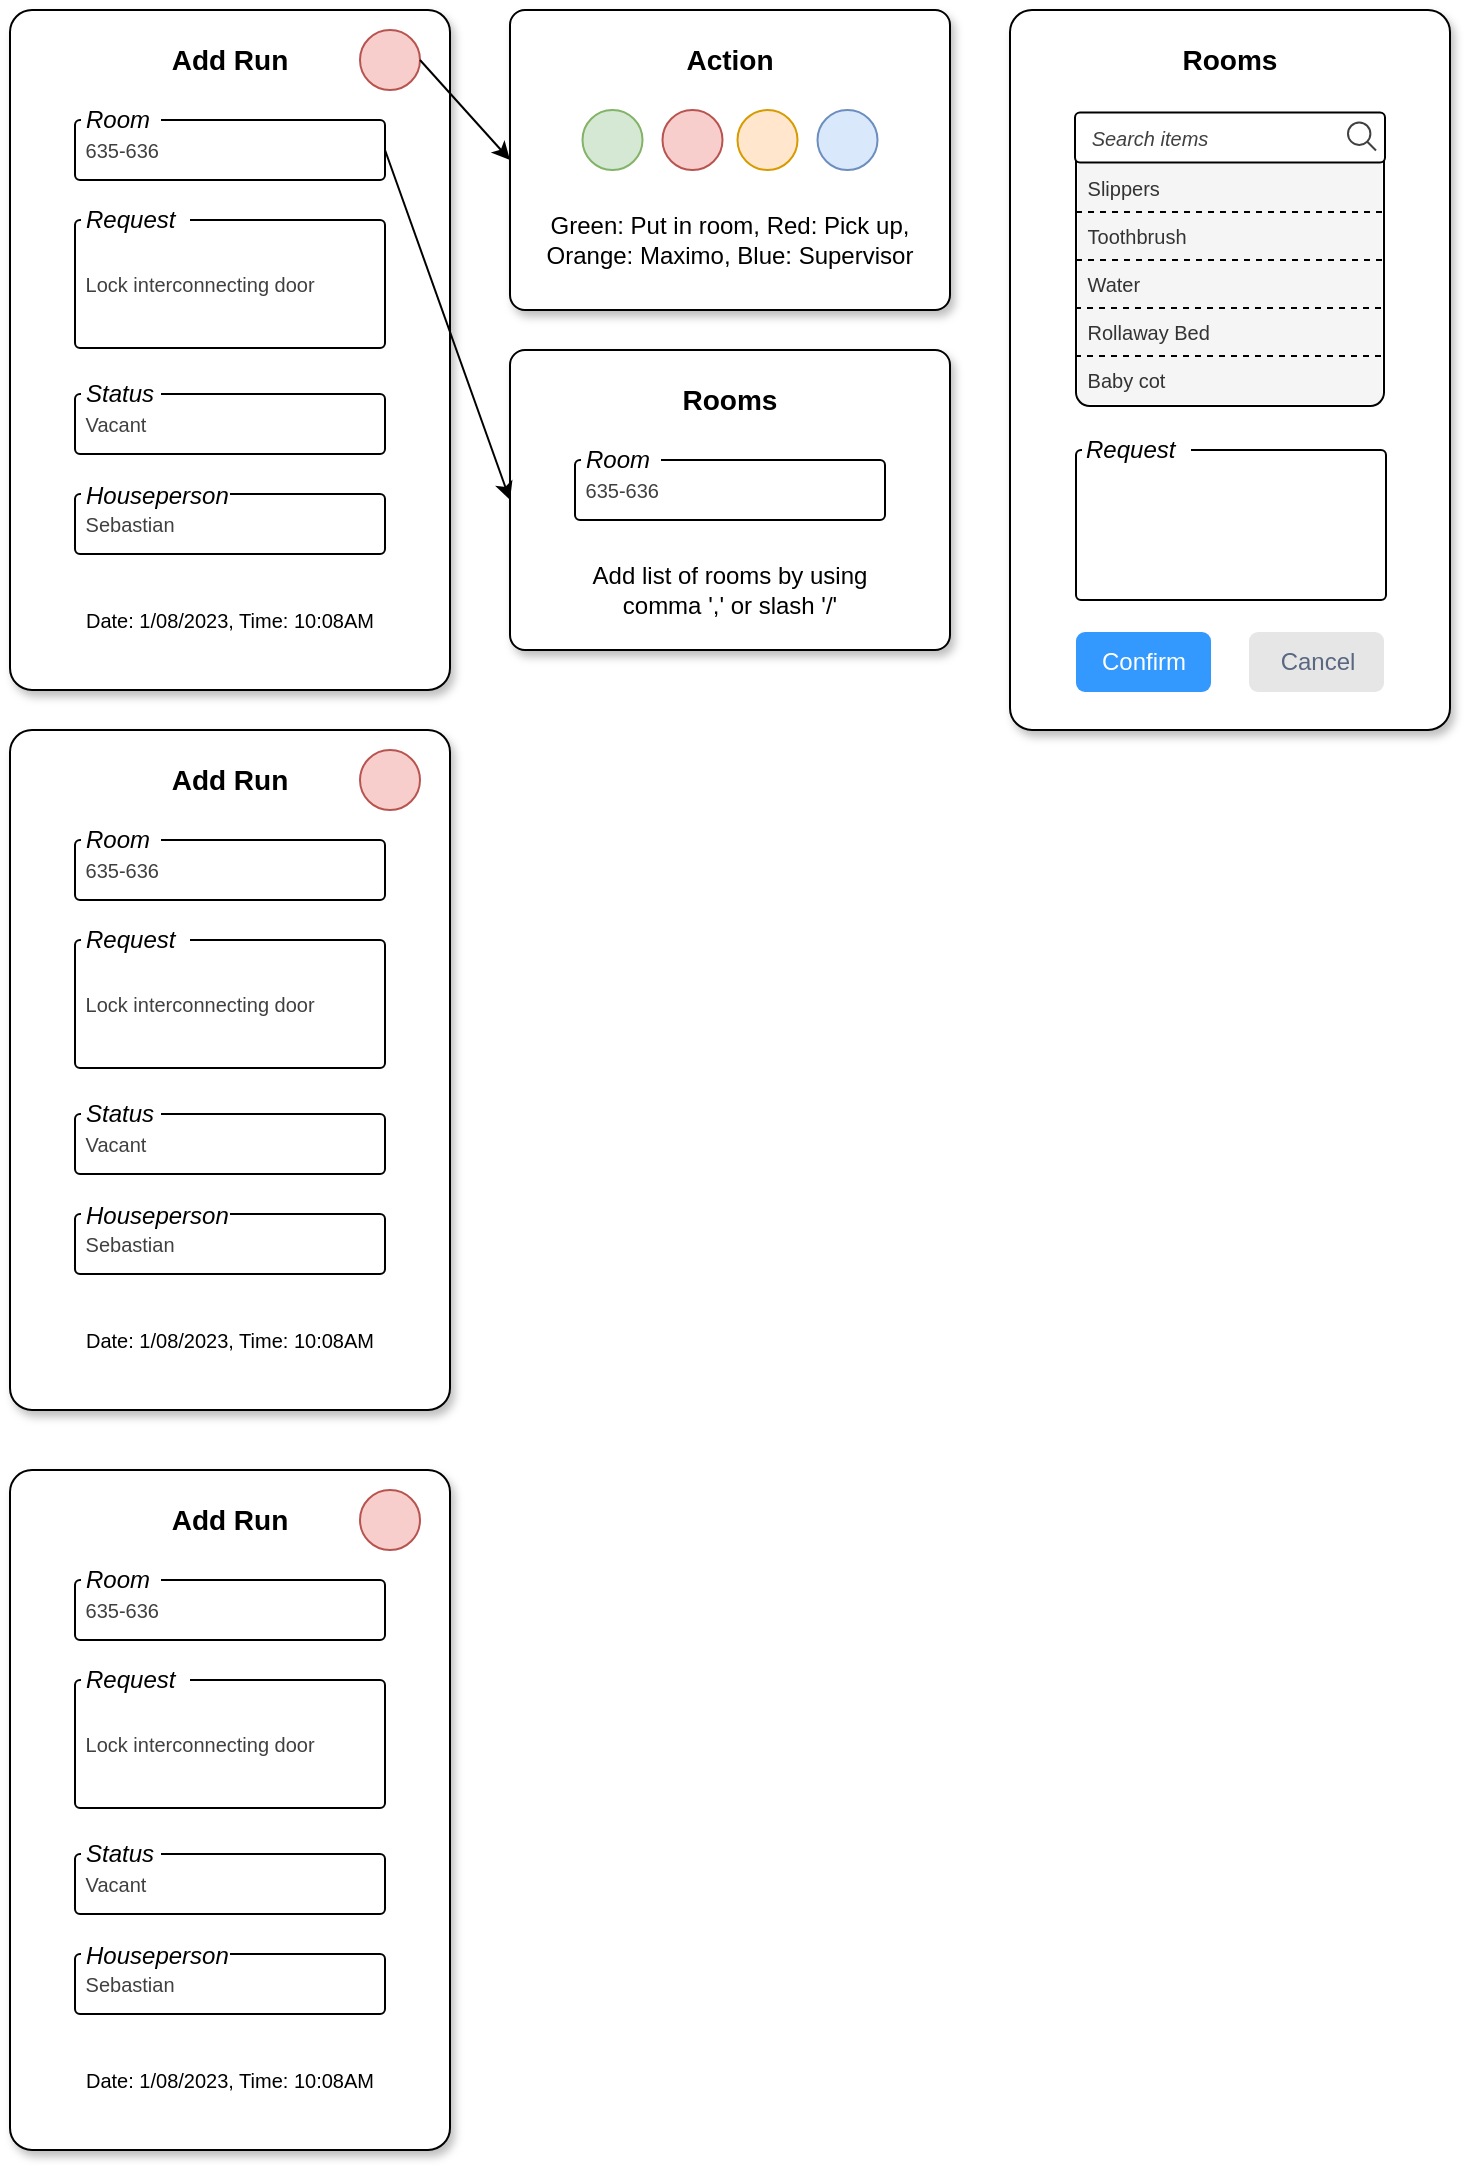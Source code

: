 <mxfile version="21.6.6" type="github">
  <diagram name="Page-1" id="ZM7KwN15TKdwrF_smxBT">
    <mxGraphModel dx="823" dy="513" grid="1" gridSize="10" guides="1" tooltips="1" connect="1" arrows="1" fold="1" page="1" pageScale="1" pageWidth="850" pageHeight="1100" math="0" shadow="0">
      <root>
        <mxCell id="0" />
        <mxCell id="1" parent="0" />
        <mxCell id="_Z4h8GkDupGTbP3zN5XG-1" value="" style="rounded=1;whiteSpace=wrap;html=1;arcSize=5;glass=0;shadow=1;" vertex="1" parent="1">
          <mxGeometry x="40" y="40" width="220" height="340" as="geometry" />
        </mxCell>
        <mxCell id="_Z4h8GkDupGTbP3zN5XG-2" value="Add Run" style="text;html=1;strokeColor=none;fillColor=none;align=center;verticalAlign=middle;whiteSpace=wrap;rounded=0;fontStyle=1;fontSize=14;" vertex="1" parent="1">
          <mxGeometry x="110" y="50" width="80" height="30" as="geometry" />
        </mxCell>
        <mxCell id="_Z4h8GkDupGTbP3zN5XG-3" value="&amp;nbsp;635-636" style="rounded=1;whiteSpace=wrap;html=1;arcSize=5;absoluteArcSize=1;align=left;fontColor=#404040;fontSize=10;" vertex="1" parent="1">
          <mxGeometry x="72.5" y="95" width="155" height="30" as="geometry" />
        </mxCell>
        <mxCell id="_Z4h8GkDupGTbP3zN5XG-5" value="Room" style="text;html=1;strokeColor=none;fillColor=default;align=left;verticalAlign=middle;whiteSpace=wrap;rounded=0;fontStyle=2" vertex="1" parent="1">
          <mxGeometry x="75.5" y="90" width="40" height="10" as="geometry" />
        </mxCell>
        <mxCell id="_Z4h8GkDupGTbP3zN5XG-6" value="&amp;nbsp;Lock interconnecting door" style="rounded=1;whiteSpace=wrap;html=1;arcSize=5;absoluteArcSize=1;align=left;verticalAlign=middle;fontColor=#404040;fontSize=10;" vertex="1" parent="1">
          <mxGeometry x="72.5" y="145" width="155" height="64" as="geometry" />
        </mxCell>
        <mxCell id="_Z4h8GkDupGTbP3zN5XG-7" value="Request" style="text;html=1;strokeColor=none;fillColor=default;align=left;verticalAlign=middle;whiteSpace=wrap;rounded=0;fontStyle=2" vertex="1" parent="1">
          <mxGeometry x="75.5" y="140" width="54.5" height="10" as="geometry" />
        </mxCell>
        <mxCell id="_Z4h8GkDupGTbP3zN5XG-8" value="&amp;nbsp;Vacant" style="rounded=1;whiteSpace=wrap;html=1;arcSize=5;absoluteArcSize=1;align=left;fontColor=#404040;fontSize=10;" vertex="1" parent="1">
          <mxGeometry x="72.5" y="232" width="155" height="30" as="geometry" />
        </mxCell>
        <mxCell id="_Z4h8GkDupGTbP3zN5XG-9" value="Status" style="text;html=1;strokeColor=none;fillColor=default;align=left;verticalAlign=middle;whiteSpace=wrap;rounded=0;fontStyle=2" vertex="1" parent="1">
          <mxGeometry x="75.5" y="227" width="40" height="10" as="geometry" />
        </mxCell>
        <mxCell id="_Z4h8GkDupGTbP3zN5XG-10" value="&amp;nbsp;Sebastian" style="rounded=1;whiteSpace=wrap;html=1;arcSize=5;absoluteArcSize=1;align=left;fontColor=#404040;fontSize=10;" vertex="1" parent="1">
          <mxGeometry x="72.5" y="282" width="155" height="30" as="geometry" />
        </mxCell>
        <mxCell id="_Z4h8GkDupGTbP3zN5XG-11" value="Houseperson" style="text;html=1;strokeColor=none;fillColor=default;align=left;verticalAlign=middle;whiteSpace=wrap;rounded=0;fontStyle=2" vertex="1" parent="1">
          <mxGeometry x="75.5" y="276" width="74.5" height="13" as="geometry" />
        </mxCell>
        <mxCell id="_Z4h8GkDupGTbP3zN5XG-12" value="Date: 1/08/2023, Time: 10:08AM" style="text;html=1;strokeColor=none;fillColor=none;align=center;verticalAlign=middle;whiteSpace=wrap;rounded=0;fontSize=10;" vertex="1" parent="1">
          <mxGeometry x="55" y="330" width="190" height="30" as="geometry" />
        </mxCell>
        <mxCell id="_Z4h8GkDupGTbP3zN5XG-13" value="" style="ellipse;whiteSpace=wrap;html=1;aspect=fixed;fillColor=#f8cecc;strokeColor=#b85450;" vertex="1" parent="1">
          <mxGeometry x="215" y="50" width="30" height="30" as="geometry" />
        </mxCell>
        <mxCell id="_Z4h8GkDupGTbP3zN5XG-14" value="" style="rounded=1;whiteSpace=wrap;html=1;arcSize=5;glass=0;shadow=1;" vertex="1" parent="1">
          <mxGeometry x="40" y="400" width="220" height="340" as="geometry" />
        </mxCell>
        <mxCell id="_Z4h8GkDupGTbP3zN5XG-15" value="Add Run" style="text;html=1;strokeColor=none;fillColor=none;align=center;verticalAlign=middle;whiteSpace=wrap;rounded=0;fontStyle=1;fontSize=14;" vertex="1" parent="1">
          <mxGeometry x="110" y="410" width="80" height="30" as="geometry" />
        </mxCell>
        <mxCell id="_Z4h8GkDupGTbP3zN5XG-16" value="&amp;nbsp;635-636" style="rounded=1;whiteSpace=wrap;html=1;arcSize=5;absoluteArcSize=1;align=left;fontColor=#404040;fontSize=10;" vertex="1" parent="1">
          <mxGeometry x="72.5" y="455" width="155" height="30" as="geometry" />
        </mxCell>
        <mxCell id="_Z4h8GkDupGTbP3zN5XG-17" value="Room" style="text;html=1;strokeColor=none;fillColor=default;align=left;verticalAlign=middle;whiteSpace=wrap;rounded=0;fontStyle=2" vertex="1" parent="1">
          <mxGeometry x="75.5" y="450" width="40" height="10" as="geometry" />
        </mxCell>
        <mxCell id="_Z4h8GkDupGTbP3zN5XG-18" value="&amp;nbsp;Lock interconnecting door" style="rounded=1;whiteSpace=wrap;html=1;arcSize=5;absoluteArcSize=1;align=left;verticalAlign=middle;fontColor=#404040;fontSize=10;" vertex="1" parent="1">
          <mxGeometry x="72.5" y="505" width="155" height="64" as="geometry" />
        </mxCell>
        <mxCell id="_Z4h8GkDupGTbP3zN5XG-19" value="Request" style="text;html=1;strokeColor=none;fillColor=default;align=left;verticalAlign=middle;whiteSpace=wrap;rounded=0;fontStyle=2" vertex="1" parent="1">
          <mxGeometry x="75.5" y="500" width="54.5" height="10" as="geometry" />
        </mxCell>
        <mxCell id="_Z4h8GkDupGTbP3zN5XG-20" value="&amp;nbsp;Vacant" style="rounded=1;whiteSpace=wrap;html=1;arcSize=5;absoluteArcSize=1;align=left;fontColor=#404040;fontSize=10;" vertex="1" parent="1">
          <mxGeometry x="72.5" y="592" width="155" height="30" as="geometry" />
        </mxCell>
        <mxCell id="_Z4h8GkDupGTbP3zN5XG-21" value="Status" style="text;html=1;strokeColor=none;fillColor=default;align=left;verticalAlign=middle;whiteSpace=wrap;rounded=0;fontStyle=2" vertex="1" parent="1">
          <mxGeometry x="75.5" y="587" width="40" height="10" as="geometry" />
        </mxCell>
        <mxCell id="_Z4h8GkDupGTbP3zN5XG-22" value="&amp;nbsp;Sebastian" style="rounded=1;whiteSpace=wrap;html=1;arcSize=5;absoluteArcSize=1;align=left;fontColor=#404040;fontSize=10;" vertex="1" parent="1">
          <mxGeometry x="72.5" y="642" width="155" height="30" as="geometry" />
        </mxCell>
        <mxCell id="_Z4h8GkDupGTbP3zN5XG-23" value="Houseperson" style="text;html=1;strokeColor=none;fillColor=default;align=left;verticalAlign=middle;whiteSpace=wrap;rounded=0;fontStyle=2" vertex="1" parent="1">
          <mxGeometry x="75.5" y="636" width="74.5" height="13" as="geometry" />
        </mxCell>
        <mxCell id="_Z4h8GkDupGTbP3zN5XG-24" value="Date: 1/08/2023, Time: 10:08AM" style="text;html=1;strokeColor=none;fillColor=none;align=center;verticalAlign=middle;whiteSpace=wrap;rounded=0;fontSize=10;" vertex="1" parent="1">
          <mxGeometry x="55" y="690" width="190" height="30" as="geometry" />
        </mxCell>
        <mxCell id="_Z4h8GkDupGTbP3zN5XG-25" value="" style="ellipse;whiteSpace=wrap;html=1;aspect=fixed;fillColor=#f8cecc;strokeColor=#b85450;" vertex="1" parent="1">
          <mxGeometry x="215" y="410" width="30" height="30" as="geometry" />
        </mxCell>
        <mxCell id="_Z4h8GkDupGTbP3zN5XG-26" value="" style="rounded=1;whiteSpace=wrap;html=1;arcSize=5;glass=0;shadow=1;" vertex="1" parent="1">
          <mxGeometry x="40" y="770" width="220" height="340" as="geometry" />
        </mxCell>
        <mxCell id="_Z4h8GkDupGTbP3zN5XG-27" value="Add Run" style="text;html=1;strokeColor=none;fillColor=none;align=center;verticalAlign=middle;whiteSpace=wrap;rounded=0;fontStyle=1;fontSize=14;" vertex="1" parent="1">
          <mxGeometry x="110" y="780" width="80" height="30" as="geometry" />
        </mxCell>
        <mxCell id="_Z4h8GkDupGTbP3zN5XG-28" value="&amp;nbsp;635-636" style="rounded=1;whiteSpace=wrap;html=1;arcSize=5;absoluteArcSize=1;align=left;fontColor=#404040;fontSize=10;" vertex="1" parent="1">
          <mxGeometry x="72.5" y="825" width="155" height="30" as="geometry" />
        </mxCell>
        <mxCell id="_Z4h8GkDupGTbP3zN5XG-29" value="Room" style="text;html=1;strokeColor=none;fillColor=default;align=left;verticalAlign=middle;whiteSpace=wrap;rounded=0;fontStyle=2" vertex="1" parent="1">
          <mxGeometry x="75.5" y="820" width="40" height="10" as="geometry" />
        </mxCell>
        <mxCell id="_Z4h8GkDupGTbP3zN5XG-30" value="&amp;nbsp;Lock interconnecting door" style="rounded=1;whiteSpace=wrap;html=1;arcSize=5;absoluteArcSize=1;align=left;verticalAlign=middle;fontColor=#404040;fontSize=10;" vertex="1" parent="1">
          <mxGeometry x="72.5" y="875" width="155" height="64" as="geometry" />
        </mxCell>
        <mxCell id="_Z4h8GkDupGTbP3zN5XG-31" value="Request" style="text;html=1;strokeColor=none;fillColor=default;align=left;verticalAlign=middle;whiteSpace=wrap;rounded=0;fontStyle=2" vertex="1" parent="1">
          <mxGeometry x="75.5" y="870" width="54.5" height="10" as="geometry" />
        </mxCell>
        <mxCell id="_Z4h8GkDupGTbP3zN5XG-32" value="&amp;nbsp;Vacant" style="rounded=1;whiteSpace=wrap;html=1;arcSize=5;absoluteArcSize=1;align=left;fontColor=#404040;fontSize=10;" vertex="1" parent="1">
          <mxGeometry x="72.5" y="962" width="155" height="30" as="geometry" />
        </mxCell>
        <mxCell id="_Z4h8GkDupGTbP3zN5XG-33" value="Status" style="text;html=1;strokeColor=none;fillColor=default;align=left;verticalAlign=middle;whiteSpace=wrap;rounded=0;fontStyle=2" vertex="1" parent="1">
          <mxGeometry x="75.5" y="957" width="40" height="10" as="geometry" />
        </mxCell>
        <mxCell id="_Z4h8GkDupGTbP3zN5XG-34" value="&amp;nbsp;Sebastian" style="rounded=1;whiteSpace=wrap;html=1;arcSize=5;absoluteArcSize=1;align=left;fontColor=#404040;fontSize=10;" vertex="1" parent="1">
          <mxGeometry x="72.5" y="1012" width="155" height="30" as="geometry" />
        </mxCell>
        <mxCell id="_Z4h8GkDupGTbP3zN5XG-35" value="Houseperson" style="text;html=1;strokeColor=none;fillColor=default;align=left;verticalAlign=middle;whiteSpace=wrap;rounded=0;fontStyle=2" vertex="1" parent="1">
          <mxGeometry x="75.5" y="1006" width="74.5" height="13" as="geometry" />
        </mxCell>
        <mxCell id="_Z4h8GkDupGTbP3zN5XG-36" value="Date: 1/08/2023, Time: 10:08AM" style="text;html=1;strokeColor=none;fillColor=none;align=center;verticalAlign=middle;whiteSpace=wrap;rounded=0;fontSize=10;" vertex="1" parent="1">
          <mxGeometry x="55" y="1060" width="190" height="30" as="geometry" />
        </mxCell>
        <mxCell id="_Z4h8GkDupGTbP3zN5XG-37" value="" style="ellipse;whiteSpace=wrap;html=1;aspect=fixed;fillColor=#f8cecc;strokeColor=#b85450;" vertex="1" parent="1">
          <mxGeometry x="215" y="780" width="30" height="30" as="geometry" />
        </mxCell>
        <mxCell id="_Z4h8GkDupGTbP3zN5XG-38" value="" style="rounded=1;whiteSpace=wrap;html=1;arcSize=5;glass=0;shadow=1;" vertex="1" parent="1">
          <mxGeometry x="290" y="210" width="220" height="150" as="geometry" />
        </mxCell>
        <mxCell id="_Z4h8GkDupGTbP3zN5XG-39" value="Rooms" style="text;html=1;strokeColor=none;fillColor=none;align=center;verticalAlign=middle;whiteSpace=wrap;rounded=0;fontStyle=1;fontSize=14;" vertex="1" parent="1">
          <mxGeometry x="360" y="220" width="80" height="30" as="geometry" />
        </mxCell>
        <mxCell id="_Z4h8GkDupGTbP3zN5XG-51" value="&amp;nbsp;635-636" style="rounded=1;whiteSpace=wrap;html=1;arcSize=5;absoluteArcSize=1;align=left;fontColor=#404040;fontSize=10;" vertex="1" parent="1">
          <mxGeometry x="322.5" y="265" width="155" height="30" as="geometry" />
        </mxCell>
        <mxCell id="_Z4h8GkDupGTbP3zN5XG-50" value="" style="endArrow=classic;html=1;rounded=0;exitX=1;exitY=0.5;exitDx=0;exitDy=0;entryX=0;entryY=0.5;entryDx=0;entryDy=0;" edge="1" parent="1" source="_Z4h8GkDupGTbP3zN5XG-3" target="_Z4h8GkDupGTbP3zN5XG-38">
          <mxGeometry width="50" height="50" relative="1" as="geometry">
            <mxPoint x="310" y="330" as="sourcePoint" />
            <mxPoint x="360" y="280" as="targetPoint" />
          </mxGeometry>
        </mxCell>
        <mxCell id="_Z4h8GkDupGTbP3zN5XG-41" value="Room" style="text;html=1;strokeColor=none;fillColor=default;align=left;verticalAlign=middle;whiteSpace=wrap;rounded=0;fontStyle=2" vertex="1" parent="1">
          <mxGeometry x="325.5" y="260" width="40" height="10" as="geometry" />
        </mxCell>
        <mxCell id="_Z4h8GkDupGTbP3zN5XG-52" value="Add list of rooms by using comma &#39;,&#39; or slash &#39;/&#39;" style="text;html=1;strokeColor=none;fillColor=none;align=center;verticalAlign=middle;whiteSpace=wrap;rounded=0;" vertex="1" parent="1">
          <mxGeometry x="330" y="315" width="140" height="30" as="geometry" />
        </mxCell>
        <mxCell id="_Z4h8GkDupGTbP3zN5XG-53" value="" style="rounded=1;whiteSpace=wrap;html=1;arcSize=5;glass=0;shadow=1;" vertex="1" parent="1">
          <mxGeometry x="290" y="40" width="220" height="150" as="geometry" />
        </mxCell>
        <mxCell id="_Z4h8GkDupGTbP3zN5XG-54" value="Action" style="text;html=1;strokeColor=none;fillColor=none;align=center;verticalAlign=middle;whiteSpace=wrap;rounded=0;fontStyle=1;fontSize=14;" vertex="1" parent="1">
          <mxGeometry x="360" y="50" width="80" height="30" as="geometry" />
        </mxCell>
        <mxCell id="_Z4h8GkDupGTbP3zN5XG-57" value="Green: Put in room, Red: Pick up, Orange: Maximo, Blue: Supervisor" style="text;html=1;strokeColor=none;fillColor=none;align=center;verticalAlign=middle;whiteSpace=wrap;rounded=0;" vertex="1" parent="1">
          <mxGeometry x="300" y="140" width="200" height="30" as="geometry" />
        </mxCell>
        <mxCell id="_Z4h8GkDupGTbP3zN5XG-63" value="" style="ellipse;whiteSpace=wrap;html=1;aspect=fixed;fillColor=#d5e8d4;strokeColor=#82b366;" vertex="1" parent="1">
          <mxGeometry x="326.25" y="90" width="30" height="30" as="geometry" />
        </mxCell>
        <mxCell id="_Z4h8GkDupGTbP3zN5XG-64" value="" style="ellipse;whiteSpace=wrap;html=1;aspect=fixed;fillColor=#f8cecc;strokeColor=#b85450;" vertex="1" parent="1">
          <mxGeometry x="366.25" y="90" width="30" height="30" as="geometry" />
        </mxCell>
        <mxCell id="_Z4h8GkDupGTbP3zN5XG-65" value="" style="ellipse;whiteSpace=wrap;html=1;aspect=fixed;fillColor=#ffe6cc;strokeColor=#d79b00;" vertex="1" parent="1">
          <mxGeometry x="403.75" y="90" width="30" height="30" as="geometry" />
        </mxCell>
        <mxCell id="_Z4h8GkDupGTbP3zN5XG-66" value="" style="ellipse;whiteSpace=wrap;html=1;aspect=fixed;fillColor=#dae8fc;strokeColor=#6c8ebf;" vertex="1" parent="1">
          <mxGeometry x="443.75" y="90" width="30" height="30" as="geometry" />
        </mxCell>
        <mxCell id="_Z4h8GkDupGTbP3zN5XG-67" value="" style="endArrow=classic;html=1;rounded=0;exitX=1;exitY=0.5;exitDx=0;exitDy=0;entryX=0;entryY=0.5;entryDx=0;entryDy=0;" edge="1" parent="1" source="_Z4h8GkDupGTbP3zN5XG-13" target="_Z4h8GkDupGTbP3zN5XG-53">
          <mxGeometry width="50" height="50" relative="1" as="geometry">
            <mxPoint x="280" y="70" as="sourcePoint" />
            <mxPoint x="330" y="20" as="targetPoint" />
          </mxGeometry>
        </mxCell>
        <mxCell id="_Z4h8GkDupGTbP3zN5XG-68" value="" style="rounded=1;whiteSpace=wrap;html=1;arcSize=5;glass=0;shadow=1;" vertex="1" parent="1">
          <mxGeometry x="540" y="40" width="220" height="360" as="geometry" />
        </mxCell>
        <mxCell id="_Z4h8GkDupGTbP3zN5XG-93" value="&amp;nbsp;Baby cot" style="text;html=1;align=left;verticalAlign=middle;whiteSpace=wrap;rounded=0;fontSize=10;shadow=0;glass=0;fillColor=#f5f5f5;fontColor=#333333;strokeColor=none;" vertex="1" parent="1">
          <mxGeometry x="574" y="213" width="152" height="24" as="geometry" />
        </mxCell>
        <mxCell id="_Z4h8GkDupGTbP3zN5XG-69" value="Rooms" style="text;html=1;strokeColor=none;fillColor=none;align=center;verticalAlign=middle;whiteSpace=wrap;rounded=0;fontStyle=1;fontSize=14;" vertex="1" parent="1">
          <mxGeometry x="610" y="50" width="80" height="30" as="geometry" />
        </mxCell>
        <mxCell id="_Z4h8GkDupGTbP3zN5XG-73" value="" style="rounded=1;whiteSpace=wrap;html=1;arcSize=5;absoluteArcSize=1;align=left;verticalAlign=middle;fontColor=#404040;fontSize=10;" vertex="1" parent="1">
          <mxGeometry x="573" y="260" width="155" height="75" as="geometry" />
        </mxCell>
        <mxCell id="_Z4h8GkDupGTbP3zN5XG-77" value="" style="rounded=1;whiteSpace=wrap;html=1;shadow=0;glass=0;arcSize=5;fillColor=none;" vertex="1" parent="1">
          <mxGeometry x="573" y="100" width="154" height="138" as="geometry" />
        </mxCell>
        <mxCell id="_Z4h8GkDupGTbP3zN5XG-74" value="Request" style="text;html=1;strokeColor=none;fillColor=default;align=left;verticalAlign=middle;whiteSpace=wrap;rounded=0;fontStyle=2" vertex="1" parent="1">
          <mxGeometry x="576" y="255" width="54.5" height="10" as="geometry" />
        </mxCell>
        <mxCell id="_Z4h8GkDupGTbP3zN5XG-76" value="" style="rounded=1;whiteSpace=wrap;html=1;arcSize=5;absoluteArcSize=1;align=left;verticalAlign=middle;fontColor=#404040;fontSize=10;" vertex="1" parent="1">
          <mxGeometry x="572.5" y="91.25" width="155" height="25" as="geometry" />
        </mxCell>
        <mxCell id="_Z4h8GkDupGTbP3zN5XG-72" value="Search items" style="text;html=1;strokeColor=none;fillColor=none;align=center;verticalAlign=middle;whiteSpace=wrap;rounded=0;fontSize=10;fontColor=#404040;fontStyle=2" vertex="1" parent="1">
          <mxGeometry x="570" y="90" width="80" height="27.5" as="geometry" />
        </mxCell>
        <mxCell id="_Z4h8GkDupGTbP3zN5XG-75" value="" style="html=1;verticalLabelPosition=bottom;align=center;labelBackgroundColor=#ffffff;verticalAlign=top;strokeWidth=1;strokeColor=#404040;shadow=0;dashed=0;shape=mxgraph.ios7.icons.looking_glass;" vertex="1" parent="1">
          <mxGeometry x="709" y="96.25" width="14" height="14" as="geometry" />
        </mxCell>
        <mxCell id="_Z4h8GkDupGTbP3zN5XG-78" value="Confirm" style="rounded=1;fillColor=#3399FF;strokeColor=none;html=1;whiteSpace=wrap;fontColor=#ffffff;align=center;verticalAlign=middle;fontStyle=0;fontSize=12;sketch=0;" vertex="1" parent="1">
          <mxGeometry x="573" y="351" width="67.5" height="30" as="geometry" />
        </mxCell>
        <mxCell id="_Z4h8GkDupGTbP3zN5XG-79" value="Cancel" style="rounded=1;fillColor=#E6E6E6;strokeColor=none;html=1;whiteSpace=wrap;fontColor=#596780;align=center;verticalAlign=middle;fontStyle=0;fontSize=12;sketch=0;" vertex="1" parent="1">
          <mxGeometry x="659.5" y="351" width="67.5" height="30" as="geometry" />
        </mxCell>
        <mxCell id="_Z4h8GkDupGTbP3zN5XG-80" value="&amp;nbsp;Slippers" style="text;html=1;align=left;verticalAlign=middle;whiteSpace=wrap;rounded=0;fontSize=10;shadow=0;glass=0;fillColor=#f5f5f5;fontColor=#333333;strokeColor=none;dashed=1;dashPattern=12 12;" vertex="1" parent="1">
          <mxGeometry x="574" y="117" width="152" height="24" as="geometry" />
        </mxCell>
        <mxCell id="_Z4h8GkDupGTbP3zN5XG-85" value="&amp;nbsp;Toothbrush" style="text;html=1;align=left;verticalAlign=middle;whiteSpace=wrap;rounded=0;fontSize=10;shadow=0;glass=0;fillColor=#f5f5f5;fontColor=#333333;strokeColor=none;" vertex="1" parent="1">
          <mxGeometry x="574" y="141" width="152" height="24" as="geometry" />
        </mxCell>
        <mxCell id="_Z4h8GkDupGTbP3zN5XG-86" value="&amp;nbsp;Water" style="text;html=1;align=left;verticalAlign=middle;whiteSpace=wrap;rounded=0;fontSize=10;shadow=0;glass=0;fillColor=#f5f5f5;fontColor=#333333;strokeColor=none;" vertex="1" parent="1">
          <mxGeometry x="574" y="165" width="152" height="24" as="geometry" />
        </mxCell>
        <mxCell id="_Z4h8GkDupGTbP3zN5XG-91" value="&amp;nbsp;Rollaway Bed" style="text;html=1;align=left;verticalAlign=middle;whiteSpace=wrap;rounded=0;fontSize=10;shadow=0;glass=0;fillColor=#f5f5f5;fontColor=#333333;strokeColor=none;" vertex="1" parent="1">
          <mxGeometry x="574" y="189" width="152" height="24" as="geometry" />
        </mxCell>
        <mxCell id="_Z4h8GkDupGTbP3zN5XG-88" value="" style="line;strokeWidth=1;html=1;dashed=1;" vertex="1" parent="1">
          <mxGeometry x="573" y="136" width="154" height="10" as="geometry" />
        </mxCell>
        <mxCell id="_Z4h8GkDupGTbP3zN5XG-89" value="" style="line;strokeWidth=1;html=1;dashed=1;" vertex="1" parent="1">
          <mxGeometry x="573" y="160" width="154" height="10" as="geometry" />
        </mxCell>
        <mxCell id="_Z4h8GkDupGTbP3zN5XG-90" value="" style="line;strokeWidth=1;html=1;dashed=1;" vertex="1" parent="1">
          <mxGeometry x="572.5" y="184" width="154" height="10" as="geometry" />
        </mxCell>
        <mxCell id="_Z4h8GkDupGTbP3zN5XG-92" value="" style="line;strokeWidth=1;html=1;dashed=1;" vertex="1" parent="1">
          <mxGeometry x="572.5" y="208" width="154" height="10" as="geometry" />
        </mxCell>
      </root>
    </mxGraphModel>
  </diagram>
</mxfile>
